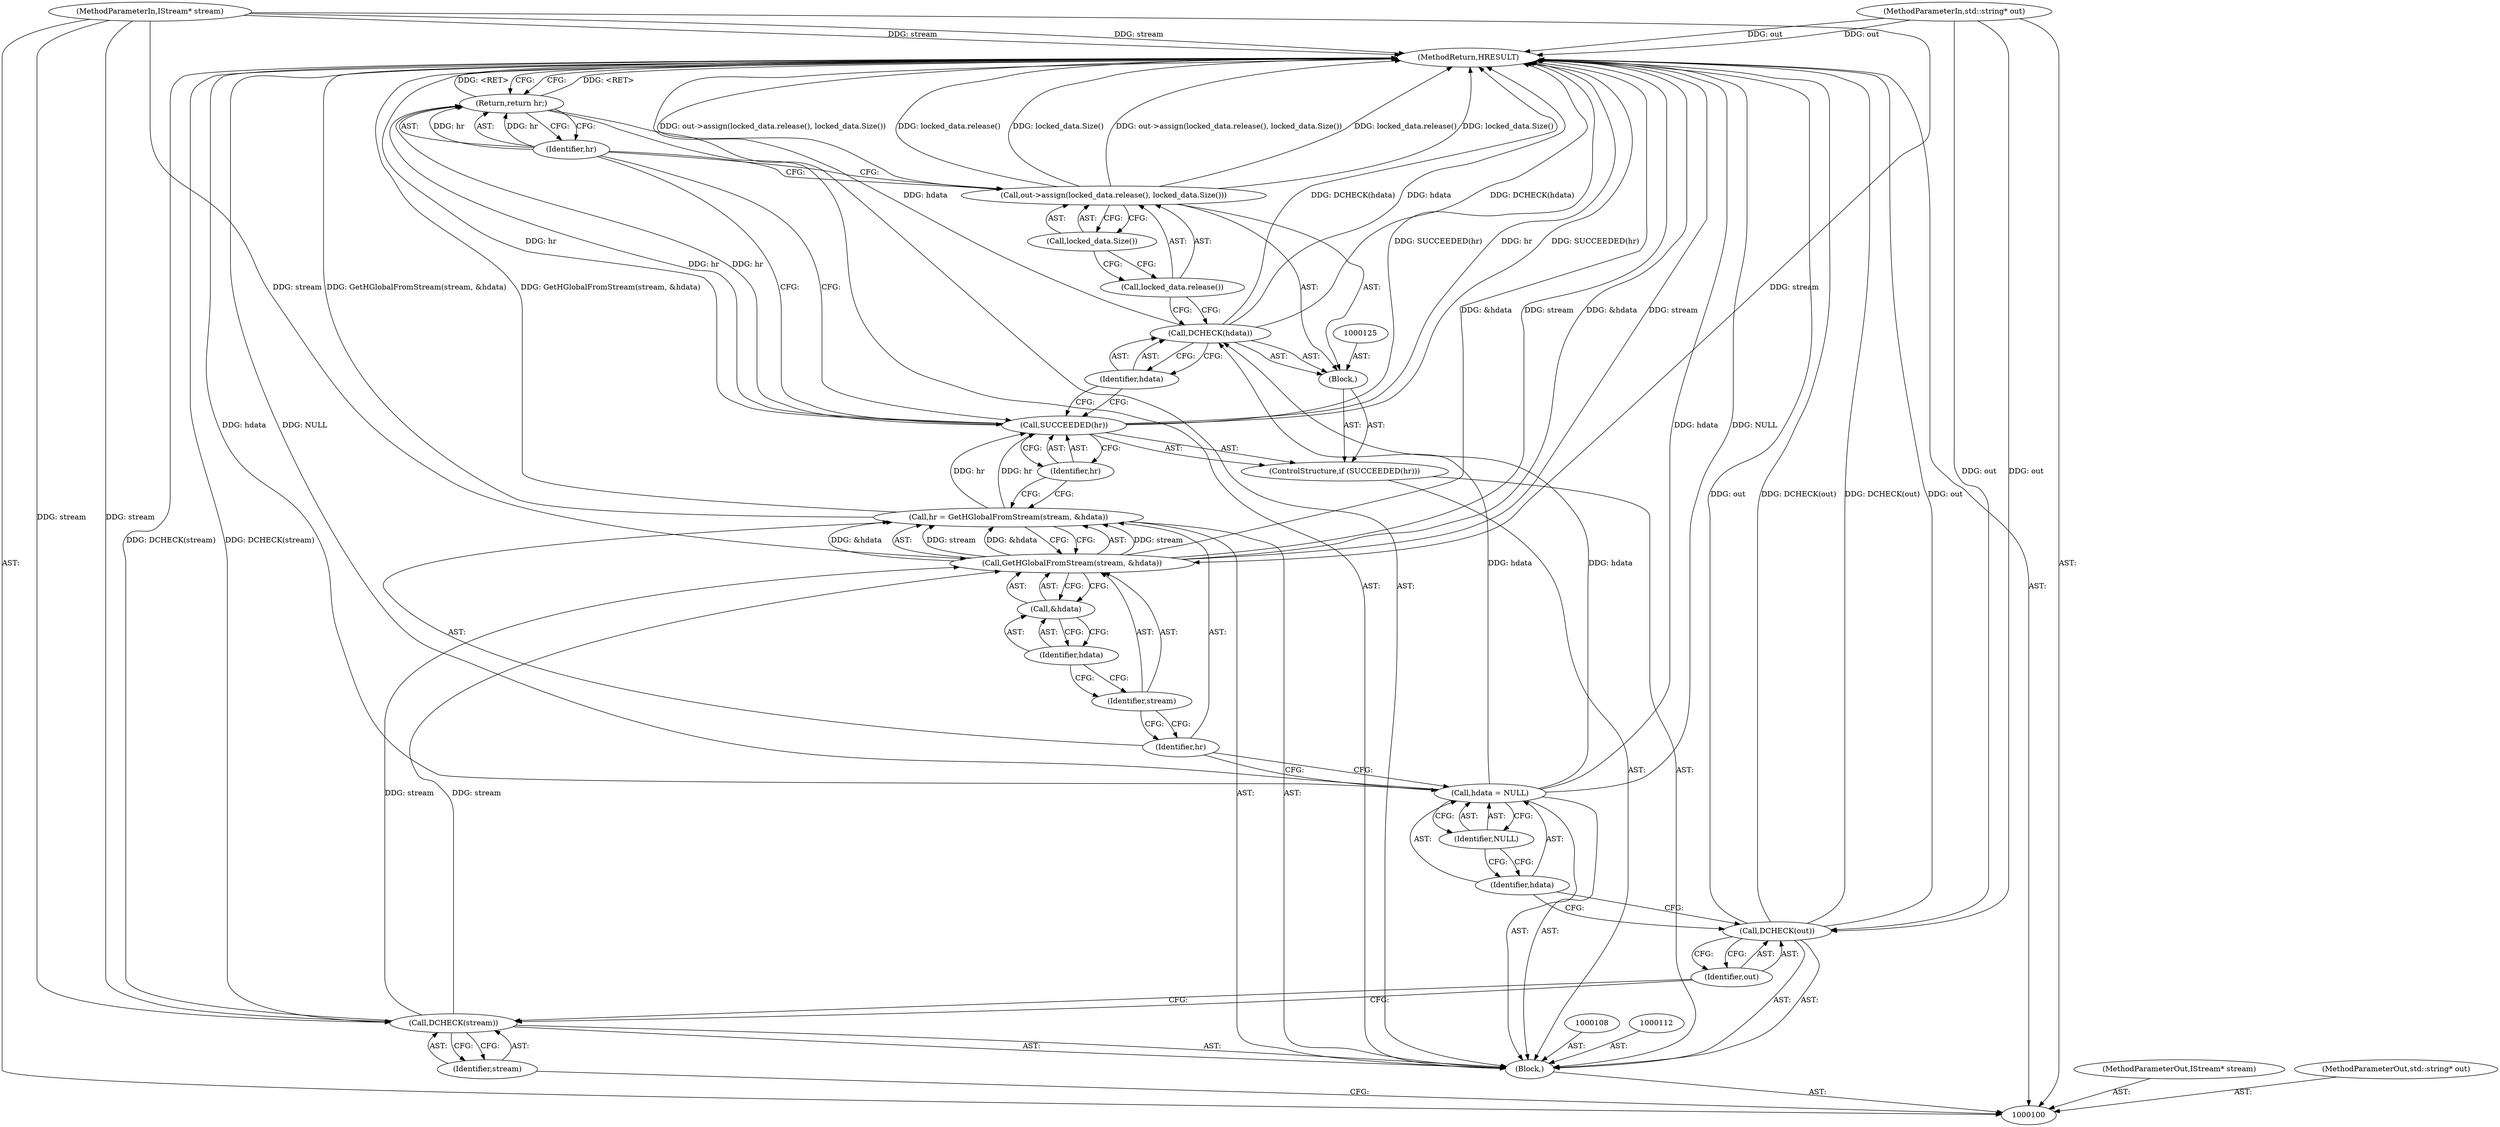 digraph "0_Chrome_e93dc535728da259ec16d1c3cc393f80b25f64ae" {
"1000131" [label="(MethodReturn,HRESULT)"];
"1000101" [label="(MethodParameterIn,IStream* stream)"];
"1000173" [label="(MethodParameterOut,IStream* stream)"];
"1000102" [label="(MethodParameterIn,std::string* out)"];
"1000174" [label="(MethodParameterOut,std::string* out)"];
"1000103" [label="(Block,)"];
"1000130" [label="(Identifier,hr)"];
"1000129" [label="(Return,return hr;)"];
"1000104" [label="(Call,DCHECK(stream))"];
"1000105" [label="(Identifier,stream)"];
"1000106" [label="(Call,DCHECK(out))"];
"1000107" [label="(Identifier,out)"];
"1000109" [label="(Call,hdata = NULL)"];
"1000110" [label="(Identifier,hdata)"];
"1000111" [label="(Identifier,NULL)"];
"1000113" [label="(Call,hr = GetHGlobalFromStream(stream, &hdata))"];
"1000114" [label="(Identifier,hr)"];
"1000115" [label="(Call,GetHGlobalFromStream(stream, &hdata))"];
"1000116" [label="(Identifier,stream)"];
"1000117" [label="(Call,&hdata)"];
"1000118" [label="(Identifier,hdata)"];
"1000121" [label="(Identifier,hr)"];
"1000119" [label="(ControlStructure,if (SUCCEEDED(hr)))"];
"1000120" [label="(Call,SUCCEEDED(hr))"];
"1000124" [label="(Identifier,hdata)"];
"1000123" [label="(Call,DCHECK(hdata))"];
"1000122" [label="(Block,)"];
"1000127" [label="(Call,locked_data.release())"];
"1000128" [label="(Call,locked_data.Size())"];
"1000126" [label="(Call,out->assign(locked_data.release(), locked_data.Size()))"];
"1000131" -> "1000100"  [label="AST: "];
"1000131" -> "1000129"  [label="CFG: "];
"1000129" -> "1000131"  [label="DDG: <RET>"];
"1000115" -> "1000131"  [label="DDG: &hdata"];
"1000115" -> "1000131"  [label="DDG: stream"];
"1000126" -> "1000131"  [label="DDG: out->assign(locked_data.release(), locked_data.Size())"];
"1000126" -> "1000131"  [label="DDG: locked_data.release()"];
"1000126" -> "1000131"  [label="DDG: locked_data.Size()"];
"1000106" -> "1000131"  [label="DDG: out"];
"1000106" -> "1000131"  [label="DDG: DCHECK(out)"];
"1000104" -> "1000131"  [label="DDG: DCHECK(stream)"];
"1000123" -> "1000131"  [label="DDG: DCHECK(hdata)"];
"1000123" -> "1000131"  [label="DDG: hdata"];
"1000102" -> "1000131"  [label="DDG: out"];
"1000113" -> "1000131"  [label="DDG: GetHGlobalFromStream(stream, &hdata)"];
"1000120" -> "1000131"  [label="DDG: hr"];
"1000120" -> "1000131"  [label="DDG: SUCCEEDED(hr)"];
"1000101" -> "1000131"  [label="DDG: stream"];
"1000109" -> "1000131"  [label="DDG: hdata"];
"1000109" -> "1000131"  [label="DDG: NULL"];
"1000101" -> "1000100"  [label="AST: "];
"1000101" -> "1000131"  [label="DDG: stream"];
"1000101" -> "1000104"  [label="DDG: stream"];
"1000101" -> "1000115"  [label="DDG: stream"];
"1000173" -> "1000100"  [label="AST: "];
"1000102" -> "1000100"  [label="AST: "];
"1000102" -> "1000131"  [label="DDG: out"];
"1000102" -> "1000106"  [label="DDG: out"];
"1000174" -> "1000100"  [label="AST: "];
"1000103" -> "1000100"  [label="AST: "];
"1000104" -> "1000103"  [label="AST: "];
"1000106" -> "1000103"  [label="AST: "];
"1000108" -> "1000103"  [label="AST: "];
"1000109" -> "1000103"  [label="AST: "];
"1000112" -> "1000103"  [label="AST: "];
"1000113" -> "1000103"  [label="AST: "];
"1000119" -> "1000103"  [label="AST: "];
"1000129" -> "1000103"  [label="AST: "];
"1000130" -> "1000129"  [label="AST: "];
"1000130" -> "1000126"  [label="CFG: "];
"1000130" -> "1000120"  [label="CFG: "];
"1000129" -> "1000130"  [label="CFG: "];
"1000130" -> "1000129"  [label="DDG: hr"];
"1000129" -> "1000103"  [label="AST: "];
"1000129" -> "1000130"  [label="CFG: "];
"1000130" -> "1000129"  [label="AST: "];
"1000131" -> "1000129"  [label="CFG: "];
"1000129" -> "1000131"  [label="DDG: <RET>"];
"1000130" -> "1000129"  [label="DDG: hr"];
"1000120" -> "1000129"  [label="DDG: hr"];
"1000104" -> "1000103"  [label="AST: "];
"1000104" -> "1000105"  [label="CFG: "];
"1000105" -> "1000104"  [label="AST: "];
"1000107" -> "1000104"  [label="CFG: "];
"1000104" -> "1000131"  [label="DDG: DCHECK(stream)"];
"1000101" -> "1000104"  [label="DDG: stream"];
"1000104" -> "1000115"  [label="DDG: stream"];
"1000105" -> "1000104"  [label="AST: "];
"1000105" -> "1000100"  [label="CFG: "];
"1000104" -> "1000105"  [label="CFG: "];
"1000106" -> "1000103"  [label="AST: "];
"1000106" -> "1000107"  [label="CFG: "];
"1000107" -> "1000106"  [label="AST: "];
"1000110" -> "1000106"  [label="CFG: "];
"1000106" -> "1000131"  [label="DDG: out"];
"1000106" -> "1000131"  [label="DDG: DCHECK(out)"];
"1000102" -> "1000106"  [label="DDG: out"];
"1000107" -> "1000106"  [label="AST: "];
"1000107" -> "1000104"  [label="CFG: "];
"1000106" -> "1000107"  [label="CFG: "];
"1000109" -> "1000103"  [label="AST: "];
"1000109" -> "1000111"  [label="CFG: "];
"1000110" -> "1000109"  [label="AST: "];
"1000111" -> "1000109"  [label="AST: "];
"1000114" -> "1000109"  [label="CFG: "];
"1000109" -> "1000131"  [label="DDG: hdata"];
"1000109" -> "1000131"  [label="DDG: NULL"];
"1000109" -> "1000123"  [label="DDG: hdata"];
"1000110" -> "1000109"  [label="AST: "];
"1000110" -> "1000106"  [label="CFG: "];
"1000111" -> "1000110"  [label="CFG: "];
"1000111" -> "1000109"  [label="AST: "];
"1000111" -> "1000110"  [label="CFG: "];
"1000109" -> "1000111"  [label="CFG: "];
"1000113" -> "1000103"  [label="AST: "];
"1000113" -> "1000115"  [label="CFG: "];
"1000114" -> "1000113"  [label="AST: "];
"1000115" -> "1000113"  [label="AST: "];
"1000121" -> "1000113"  [label="CFG: "];
"1000113" -> "1000131"  [label="DDG: GetHGlobalFromStream(stream, &hdata)"];
"1000115" -> "1000113"  [label="DDG: stream"];
"1000115" -> "1000113"  [label="DDG: &hdata"];
"1000113" -> "1000120"  [label="DDG: hr"];
"1000114" -> "1000113"  [label="AST: "];
"1000114" -> "1000109"  [label="CFG: "];
"1000116" -> "1000114"  [label="CFG: "];
"1000115" -> "1000113"  [label="AST: "];
"1000115" -> "1000117"  [label="CFG: "];
"1000116" -> "1000115"  [label="AST: "];
"1000117" -> "1000115"  [label="AST: "];
"1000113" -> "1000115"  [label="CFG: "];
"1000115" -> "1000131"  [label="DDG: &hdata"];
"1000115" -> "1000131"  [label="DDG: stream"];
"1000115" -> "1000113"  [label="DDG: stream"];
"1000115" -> "1000113"  [label="DDG: &hdata"];
"1000104" -> "1000115"  [label="DDG: stream"];
"1000101" -> "1000115"  [label="DDG: stream"];
"1000116" -> "1000115"  [label="AST: "];
"1000116" -> "1000114"  [label="CFG: "];
"1000118" -> "1000116"  [label="CFG: "];
"1000117" -> "1000115"  [label="AST: "];
"1000117" -> "1000118"  [label="CFG: "];
"1000118" -> "1000117"  [label="AST: "];
"1000115" -> "1000117"  [label="CFG: "];
"1000118" -> "1000117"  [label="AST: "];
"1000118" -> "1000116"  [label="CFG: "];
"1000117" -> "1000118"  [label="CFG: "];
"1000121" -> "1000120"  [label="AST: "];
"1000121" -> "1000113"  [label="CFG: "];
"1000120" -> "1000121"  [label="CFG: "];
"1000119" -> "1000103"  [label="AST: "];
"1000120" -> "1000119"  [label="AST: "];
"1000122" -> "1000119"  [label="AST: "];
"1000120" -> "1000119"  [label="AST: "];
"1000120" -> "1000121"  [label="CFG: "];
"1000121" -> "1000120"  [label="AST: "];
"1000124" -> "1000120"  [label="CFG: "];
"1000130" -> "1000120"  [label="CFG: "];
"1000120" -> "1000131"  [label="DDG: hr"];
"1000120" -> "1000131"  [label="DDG: SUCCEEDED(hr)"];
"1000113" -> "1000120"  [label="DDG: hr"];
"1000120" -> "1000129"  [label="DDG: hr"];
"1000124" -> "1000123"  [label="AST: "];
"1000124" -> "1000120"  [label="CFG: "];
"1000123" -> "1000124"  [label="CFG: "];
"1000123" -> "1000122"  [label="AST: "];
"1000123" -> "1000124"  [label="CFG: "];
"1000124" -> "1000123"  [label="AST: "];
"1000127" -> "1000123"  [label="CFG: "];
"1000123" -> "1000131"  [label="DDG: DCHECK(hdata)"];
"1000123" -> "1000131"  [label="DDG: hdata"];
"1000109" -> "1000123"  [label="DDG: hdata"];
"1000122" -> "1000119"  [label="AST: "];
"1000123" -> "1000122"  [label="AST: "];
"1000125" -> "1000122"  [label="AST: "];
"1000126" -> "1000122"  [label="AST: "];
"1000127" -> "1000126"  [label="AST: "];
"1000127" -> "1000123"  [label="CFG: "];
"1000128" -> "1000127"  [label="CFG: "];
"1000128" -> "1000126"  [label="AST: "];
"1000128" -> "1000127"  [label="CFG: "];
"1000126" -> "1000128"  [label="CFG: "];
"1000126" -> "1000122"  [label="AST: "];
"1000126" -> "1000128"  [label="CFG: "];
"1000127" -> "1000126"  [label="AST: "];
"1000128" -> "1000126"  [label="AST: "];
"1000130" -> "1000126"  [label="CFG: "];
"1000126" -> "1000131"  [label="DDG: out->assign(locked_data.release(), locked_data.Size())"];
"1000126" -> "1000131"  [label="DDG: locked_data.release()"];
"1000126" -> "1000131"  [label="DDG: locked_data.Size()"];
}
